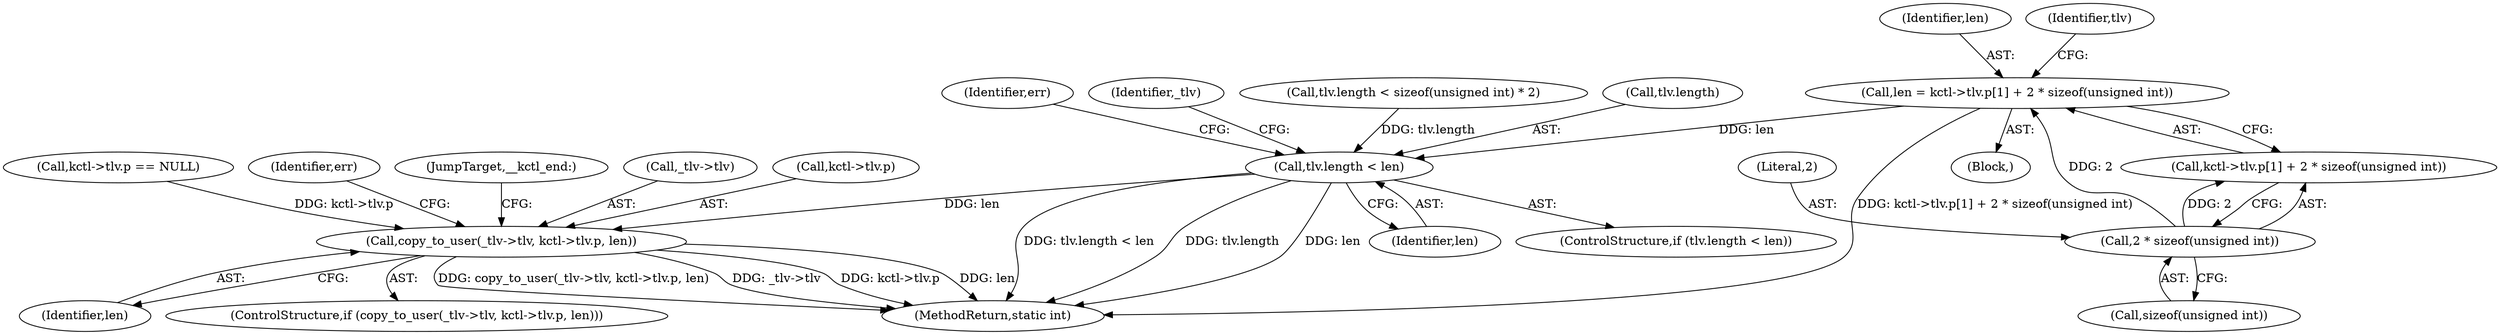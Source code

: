 digraph "0_linux_fd9f26e4eca5d08a27d12c0933fceef76ed9663d_2@API" {
"1000300" [label="(Call,len = kctl->tlv.p[1] + 2 * sizeof(unsigned int))"];
"1000310" [label="(Call,2 * sizeof(unsigned int))"];
"1000315" [label="(Call,tlv.length < len)"];
"1000327" [label="(Call,copy_to_user(_tlv->tlv, kctl->tlv.p, len))"];
"1000301" [label="(Identifier,len)"];
"1000322" [label="(Identifier,err)"];
"1000349" [label="(MethodReturn,static int)"];
"1000329" [label="(Identifier,_tlv)"];
"1000317" [label="(Identifier,tlv)"];
"1000319" [label="(Identifier,len)"];
"1000326" [label="(ControlStructure,if (copy_to_user(_tlv->tlv, kctl->tlv.p, len)))"];
"1000336" [label="(Identifier,len)"];
"1000291" [label="(Block,)"];
"1000130" [label="(Call,tlv.length < sizeof(unsigned int) * 2)"];
"1000164" [label="(Call,kctl->tlv.p == NULL)"];
"1000310" [label="(Call,2 * sizeof(unsigned int))"];
"1000314" [label="(ControlStructure,if (tlv.length < len))"];
"1000312" [label="(Call,sizeof(unsigned int))"];
"1000311" [label="(Literal,2)"];
"1000315" [label="(Call,tlv.length < len)"];
"1000338" [label="(Identifier,err)"];
"1000302" [label="(Call,kctl->tlv.p[1] + 2 * sizeof(unsigned int))"];
"1000316" [label="(Call,tlv.length)"];
"1000341" [label="(JumpTarget,__kctl_end:)"];
"1000328" [label="(Call,_tlv->tlv)"];
"1000300" [label="(Call,len = kctl->tlv.p[1] + 2 * sizeof(unsigned int))"];
"1000327" [label="(Call,copy_to_user(_tlv->tlv, kctl->tlv.p, len))"];
"1000331" [label="(Call,kctl->tlv.p)"];
"1000300" -> "1000291"  [label="AST: "];
"1000300" -> "1000302"  [label="CFG: "];
"1000301" -> "1000300"  [label="AST: "];
"1000302" -> "1000300"  [label="AST: "];
"1000317" -> "1000300"  [label="CFG: "];
"1000300" -> "1000349"  [label="DDG: kctl->tlv.p[1] + 2 * sizeof(unsigned int)"];
"1000310" -> "1000300"  [label="DDG: 2"];
"1000300" -> "1000315"  [label="DDG: len"];
"1000310" -> "1000302"  [label="AST: "];
"1000310" -> "1000312"  [label="CFG: "];
"1000311" -> "1000310"  [label="AST: "];
"1000312" -> "1000310"  [label="AST: "];
"1000302" -> "1000310"  [label="CFG: "];
"1000310" -> "1000302"  [label="DDG: 2"];
"1000315" -> "1000314"  [label="AST: "];
"1000315" -> "1000319"  [label="CFG: "];
"1000316" -> "1000315"  [label="AST: "];
"1000319" -> "1000315"  [label="AST: "];
"1000322" -> "1000315"  [label="CFG: "];
"1000329" -> "1000315"  [label="CFG: "];
"1000315" -> "1000349"  [label="DDG: tlv.length < len"];
"1000315" -> "1000349"  [label="DDG: tlv.length"];
"1000315" -> "1000349"  [label="DDG: len"];
"1000130" -> "1000315"  [label="DDG: tlv.length"];
"1000315" -> "1000327"  [label="DDG: len"];
"1000327" -> "1000326"  [label="AST: "];
"1000327" -> "1000336"  [label="CFG: "];
"1000328" -> "1000327"  [label="AST: "];
"1000331" -> "1000327"  [label="AST: "];
"1000336" -> "1000327"  [label="AST: "];
"1000338" -> "1000327"  [label="CFG: "];
"1000341" -> "1000327"  [label="CFG: "];
"1000327" -> "1000349"  [label="DDG: _tlv->tlv"];
"1000327" -> "1000349"  [label="DDG: kctl->tlv.p"];
"1000327" -> "1000349"  [label="DDG: len"];
"1000327" -> "1000349"  [label="DDG: copy_to_user(_tlv->tlv, kctl->tlv.p, len)"];
"1000164" -> "1000327"  [label="DDG: kctl->tlv.p"];
}
